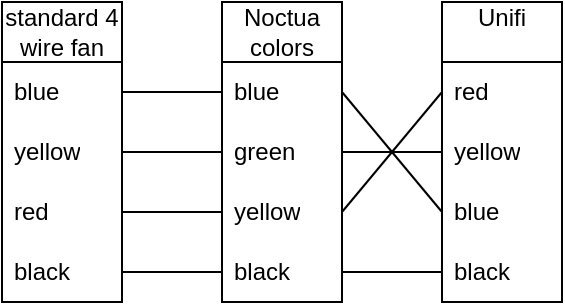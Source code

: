 <mxfile version="27.0.6">
  <diagram name="Page-1" id="S_AtuqVD-SaWwnZ8c27Q">
    <mxGraphModel dx="1194" dy="787" grid="1" gridSize="10" guides="1" tooltips="1" connect="1" arrows="1" fold="1" page="1" pageScale="1" pageWidth="827" pageHeight="1169" math="0" shadow="0">
      <root>
        <mxCell id="0" />
        <mxCell id="1" parent="0" />
        <mxCell id="g_seuUbCBjhaNmmRaQRH-4" value="" style="endArrow=none;html=1;rounded=0;" edge="1" parent="1" source="g_seuUbCBjhaNmmRaQRH-7" target="g_seuUbCBjhaNmmRaQRH-12">
          <mxGeometry width="50" height="50" relative="1" as="geometry">
            <mxPoint x="380" y="200" as="sourcePoint" />
            <mxPoint x="180" y="115" as="targetPoint" />
          </mxGeometry>
        </mxCell>
        <mxCell id="g_seuUbCBjhaNmmRaQRH-5" value="" style="endArrow=none;html=1;rounded=0;" edge="1" parent="1" source="g_seuUbCBjhaNmmRaQRH-8" target="g_seuUbCBjhaNmmRaQRH-13">
          <mxGeometry width="50" height="50" relative="1" as="geometry">
            <mxPoint x="180" y="50" as="sourcePoint" />
            <mxPoint x="210" y="50" as="targetPoint" />
          </mxGeometry>
        </mxCell>
        <mxCell id="g_seuUbCBjhaNmmRaQRH-6" value="standard 4 wire fan" style="swimlane;fontStyle=0;childLayout=stackLayout;horizontal=1;startSize=30;horizontalStack=0;resizeParent=1;resizeParentMax=0;resizeLast=0;collapsible=1;marginBottom=0;whiteSpace=wrap;html=1;" vertex="1" parent="1">
          <mxGeometry x="60" y="70" width="60" height="150" as="geometry" />
        </mxCell>
        <mxCell id="g_seuUbCBjhaNmmRaQRH-7" value="blue" style="text;strokeColor=none;fillColor=none;align=left;verticalAlign=middle;spacingLeft=4;spacingRight=4;overflow=hidden;points=[[0,0.5],[1,0.5]];portConstraint=eastwest;rotatable=0;whiteSpace=wrap;html=1;" vertex="1" parent="g_seuUbCBjhaNmmRaQRH-6">
          <mxGeometry y="30" width="60" height="30" as="geometry" />
        </mxCell>
        <mxCell id="g_seuUbCBjhaNmmRaQRH-8" value="yellow" style="text;strokeColor=none;fillColor=none;align=left;verticalAlign=middle;spacingLeft=4;spacingRight=4;overflow=hidden;points=[[0,0.5],[1,0.5]];portConstraint=eastwest;rotatable=0;whiteSpace=wrap;html=1;" vertex="1" parent="g_seuUbCBjhaNmmRaQRH-6">
          <mxGeometry y="60" width="60" height="30" as="geometry" />
        </mxCell>
        <mxCell id="g_seuUbCBjhaNmmRaQRH-9" value="red" style="text;strokeColor=none;fillColor=none;align=left;verticalAlign=middle;spacingLeft=4;spacingRight=4;overflow=hidden;points=[[0,0.5],[1,0.5]];portConstraint=eastwest;rotatable=0;whiteSpace=wrap;html=1;" vertex="1" parent="g_seuUbCBjhaNmmRaQRH-6">
          <mxGeometry y="90" width="60" height="30" as="geometry" />
        </mxCell>
        <mxCell id="g_seuUbCBjhaNmmRaQRH-10" value="black" style="text;strokeColor=none;fillColor=none;align=left;verticalAlign=middle;spacingLeft=4;spacingRight=4;overflow=hidden;points=[[0,0.5],[1,0.5]];portConstraint=eastwest;rotatable=0;whiteSpace=wrap;html=1;" vertex="1" parent="g_seuUbCBjhaNmmRaQRH-6">
          <mxGeometry y="120" width="60" height="30" as="geometry" />
        </mxCell>
        <mxCell id="g_seuUbCBjhaNmmRaQRH-11" value="Noctua colors" style="swimlane;fontStyle=0;childLayout=stackLayout;horizontal=1;startSize=30;horizontalStack=0;resizeParent=1;resizeParentMax=0;resizeLast=0;collapsible=1;marginBottom=0;whiteSpace=wrap;html=1;" vertex="1" parent="1">
          <mxGeometry x="170" y="70" width="60" height="150" as="geometry" />
        </mxCell>
        <mxCell id="g_seuUbCBjhaNmmRaQRH-12" value="blue" style="text;strokeColor=none;fillColor=none;align=left;verticalAlign=middle;spacingLeft=4;spacingRight=4;overflow=hidden;points=[[0,0.5],[1,0.5]];portConstraint=eastwest;rotatable=0;whiteSpace=wrap;html=1;" vertex="1" parent="g_seuUbCBjhaNmmRaQRH-11">
          <mxGeometry y="30" width="60" height="30" as="geometry" />
        </mxCell>
        <mxCell id="g_seuUbCBjhaNmmRaQRH-13" value="green" style="text;strokeColor=none;fillColor=none;align=left;verticalAlign=middle;spacingLeft=4;spacingRight=4;overflow=hidden;points=[[0,0.5],[1,0.5]];portConstraint=eastwest;rotatable=0;whiteSpace=wrap;html=1;" vertex="1" parent="g_seuUbCBjhaNmmRaQRH-11">
          <mxGeometry y="60" width="60" height="30" as="geometry" />
        </mxCell>
        <mxCell id="g_seuUbCBjhaNmmRaQRH-14" value="yellow" style="text;strokeColor=none;fillColor=none;align=left;verticalAlign=middle;spacingLeft=4;spacingRight=4;overflow=hidden;points=[[0,0.5],[1,0.5]];portConstraint=eastwest;rotatable=0;whiteSpace=wrap;html=1;" vertex="1" parent="g_seuUbCBjhaNmmRaQRH-11">
          <mxGeometry y="90" width="60" height="30" as="geometry" />
        </mxCell>
        <mxCell id="g_seuUbCBjhaNmmRaQRH-15" value="black" style="text;strokeColor=none;fillColor=none;align=left;verticalAlign=middle;spacingLeft=4;spacingRight=4;overflow=hidden;points=[[0,0.5],[1,0.5]];portConstraint=eastwest;rotatable=0;whiteSpace=wrap;html=1;" vertex="1" parent="g_seuUbCBjhaNmmRaQRH-11">
          <mxGeometry y="120" width="60" height="30" as="geometry" />
        </mxCell>
        <mxCell id="g_seuUbCBjhaNmmRaQRH-16" value="" style="endArrow=none;html=1;rounded=0;" edge="1" parent="1" source="g_seuUbCBjhaNmmRaQRH-9" target="g_seuUbCBjhaNmmRaQRH-14">
          <mxGeometry width="50" height="50" relative="1" as="geometry">
            <mxPoint x="170" y="160" as="sourcePoint" />
            <mxPoint x="220" y="160" as="targetPoint" />
          </mxGeometry>
        </mxCell>
        <mxCell id="g_seuUbCBjhaNmmRaQRH-17" value="" style="endArrow=none;html=1;rounded=0;" edge="1" parent="1" source="g_seuUbCBjhaNmmRaQRH-10" target="g_seuUbCBjhaNmmRaQRH-15">
          <mxGeometry width="50" height="50" relative="1" as="geometry">
            <mxPoint x="200" y="180" as="sourcePoint" />
            <mxPoint x="250" y="180" as="targetPoint" />
          </mxGeometry>
        </mxCell>
        <mxCell id="g_seuUbCBjhaNmmRaQRH-18" value="Unifi&lt;div&gt;&lt;br&gt;&lt;/div&gt;" style="swimlane;fontStyle=0;childLayout=stackLayout;horizontal=1;startSize=30;horizontalStack=0;resizeParent=1;resizeParentMax=0;resizeLast=0;collapsible=1;marginBottom=0;whiteSpace=wrap;html=1;" vertex="1" parent="1">
          <mxGeometry x="280" y="70" width="60" height="150" as="geometry" />
        </mxCell>
        <mxCell id="g_seuUbCBjhaNmmRaQRH-19" value="red" style="text;strokeColor=none;fillColor=none;align=left;verticalAlign=middle;spacingLeft=4;spacingRight=4;overflow=hidden;points=[[0,0.5],[1,0.5]];portConstraint=eastwest;rotatable=0;whiteSpace=wrap;html=1;" vertex="1" parent="g_seuUbCBjhaNmmRaQRH-18">
          <mxGeometry y="30" width="60" height="30" as="geometry" />
        </mxCell>
        <mxCell id="g_seuUbCBjhaNmmRaQRH-20" value="yellow" style="text;strokeColor=none;fillColor=none;align=left;verticalAlign=middle;spacingLeft=4;spacingRight=4;overflow=hidden;points=[[0,0.5],[1,0.5]];portConstraint=eastwest;rotatable=0;whiteSpace=wrap;html=1;" vertex="1" parent="g_seuUbCBjhaNmmRaQRH-18">
          <mxGeometry y="60" width="60" height="30" as="geometry" />
        </mxCell>
        <mxCell id="g_seuUbCBjhaNmmRaQRH-21" value="blue" style="text;strokeColor=none;fillColor=none;align=left;verticalAlign=middle;spacingLeft=4;spacingRight=4;overflow=hidden;points=[[0,0.5],[1,0.5]];portConstraint=eastwest;rotatable=0;whiteSpace=wrap;html=1;" vertex="1" parent="g_seuUbCBjhaNmmRaQRH-18">
          <mxGeometry y="90" width="60" height="30" as="geometry" />
        </mxCell>
        <mxCell id="g_seuUbCBjhaNmmRaQRH-22" value="black" style="text;strokeColor=none;fillColor=none;align=left;verticalAlign=middle;spacingLeft=4;spacingRight=4;overflow=hidden;points=[[0,0.5],[1,0.5]];portConstraint=eastwest;rotatable=0;whiteSpace=wrap;html=1;" vertex="1" parent="g_seuUbCBjhaNmmRaQRH-18">
          <mxGeometry y="120" width="60" height="30" as="geometry" />
        </mxCell>
        <mxCell id="g_seuUbCBjhaNmmRaQRH-23" value="" style="endArrow=none;html=1;rounded=0;" edge="1" parent="1" source="g_seuUbCBjhaNmmRaQRH-13" target="g_seuUbCBjhaNmmRaQRH-20">
          <mxGeometry width="50" height="50" relative="1" as="geometry">
            <mxPoint x="170" y="150" as="sourcePoint" />
            <mxPoint x="220" y="150" as="targetPoint" />
          </mxGeometry>
        </mxCell>
        <mxCell id="g_seuUbCBjhaNmmRaQRH-24" value="" style="endArrow=none;html=1;rounded=0;entryX=0;entryY=0.5;entryDx=0;entryDy=0;exitX=1;exitY=0.5;exitDx=0;exitDy=0;" edge="1" parent="1" source="g_seuUbCBjhaNmmRaQRH-14" target="g_seuUbCBjhaNmmRaQRH-19">
          <mxGeometry width="50" height="50" relative="1" as="geometry">
            <mxPoint x="310" y="170" as="sourcePoint" />
            <mxPoint x="360" y="170" as="targetPoint" />
          </mxGeometry>
        </mxCell>
        <mxCell id="g_seuUbCBjhaNmmRaQRH-25" value="" style="endArrow=none;html=1;rounded=0;entryX=0;entryY=0.5;entryDx=0;entryDy=0;exitX=1;exitY=0.5;exitDx=0;exitDy=0;" edge="1" parent="1" source="g_seuUbCBjhaNmmRaQRH-12" target="g_seuUbCBjhaNmmRaQRH-21">
          <mxGeometry width="50" height="50" relative="1" as="geometry">
            <mxPoint x="390" y="240" as="sourcePoint" />
            <mxPoint x="440" y="180" as="targetPoint" />
          </mxGeometry>
        </mxCell>
        <mxCell id="g_seuUbCBjhaNmmRaQRH-26" value="" style="endArrow=none;html=1;rounded=0;" edge="1" parent="1" source="g_seuUbCBjhaNmmRaQRH-15" target="g_seuUbCBjhaNmmRaQRH-22">
          <mxGeometry width="50" height="50" relative="1" as="geometry">
            <mxPoint x="310" y="180" as="sourcePoint" />
            <mxPoint x="360" y="180" as="targetPoint" />
          </mxGeometry>
        </mxCell>
      </root>
    </mxGraphModel>
  </diagram>
</mxfile>
